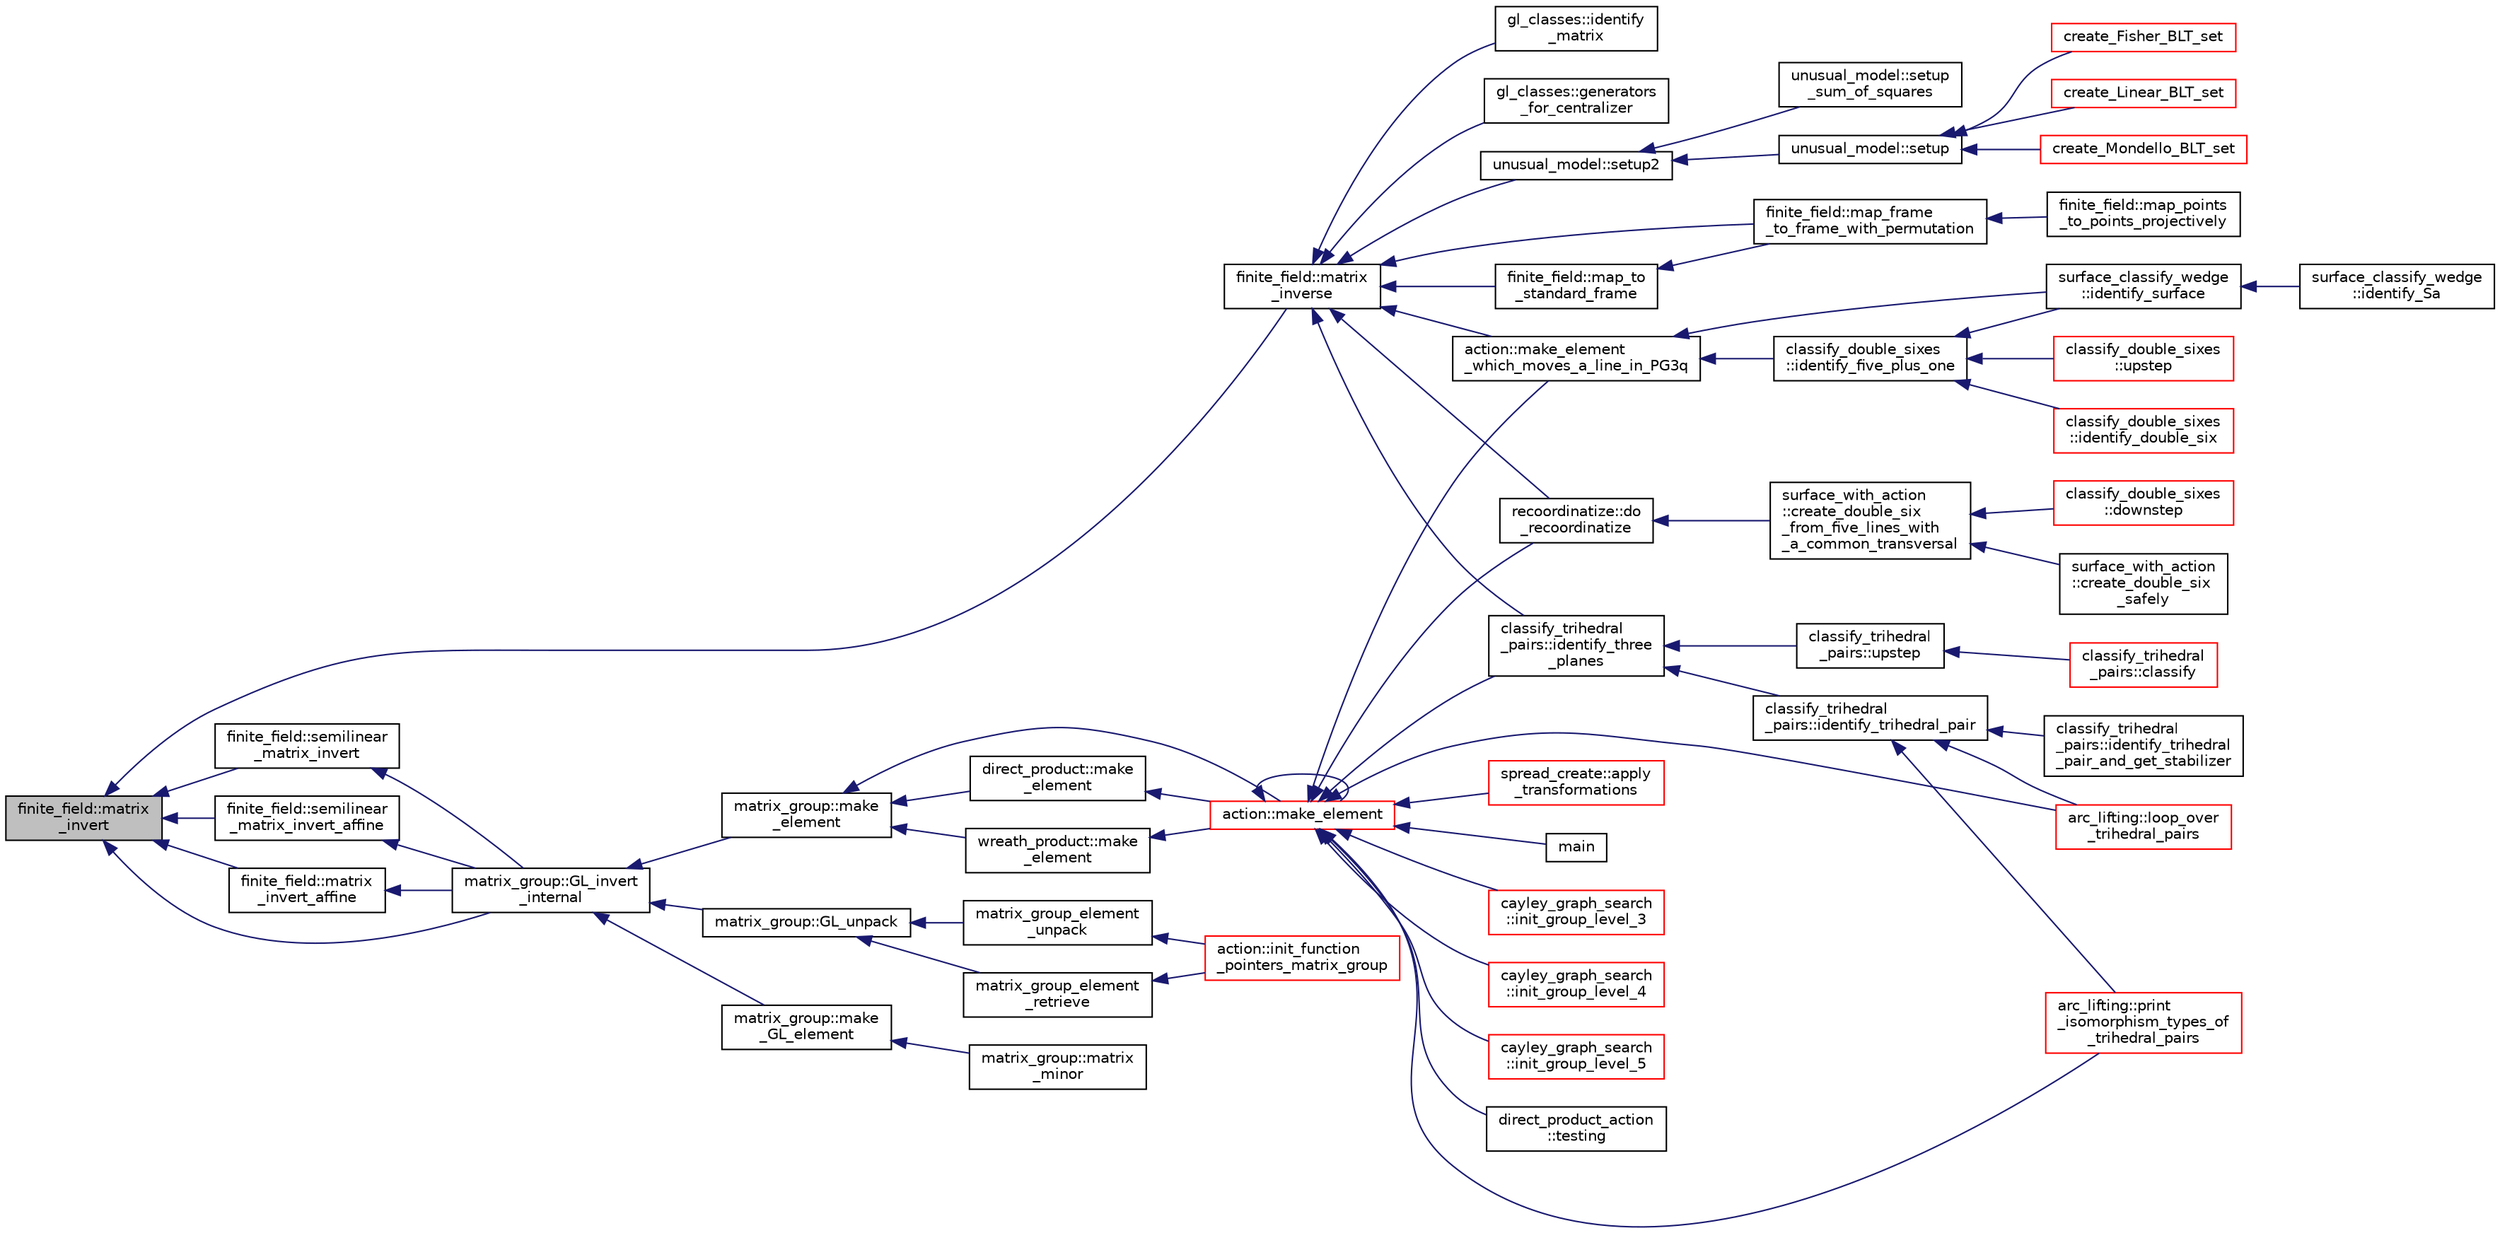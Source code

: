 digraph "finite_field::matrix_invert"
{
  edge [fontname="Helvetica",fontsize="10",labelfontname="Helvetica",labelfontsize="10"];
  node [fontname="Helvetica",fontsize="10",shape=record];
  rankdir="LR";
  Node9318 [label="finite_field::matrix\l_invert",height=0.2,width=0.4,color="black", fillcolor="grey75", style="filled", fontcolor="black"];
  Node9318 -> Node9319 [dir="back",color="midnightblue",fontsize="10",style="solid",fontname="Helvetica"];
  Node9319 [label="finite_field::matrix\l_inverse",height=0.2,width=0.4,color="black", fillcolor="white", style="filled",URL="$df/d5a/classfinite__field.html#a3ef088739ceac47367f4b328697726a5"];
  Node9319 -> Node9320 [dir="back",color="midnightblue",fontsize="10",style="solid",fontname="Helvetica"];
  Node9320 [label="finite_field::map_to\l_standard_frame",height=0.2,width=0.4,color="black", fillcolor="white", style="filled",URL="$df/d5a/classfinite__field.html#ab35609fc5533b425df702652db00024b"];
  Node9320 -> Node9321 [dir="back",color="midnightblue",fontsize="10",style="solid",fontname="Helvetica"];
  Node9321 [label="finite_field::map_frame\l_to_frame_with_permutation",height=0.2,width=0.4,color="black", fillcolor="white", style="filled",URL="$df/d5a/classfinite__field.html#a6b6142cf5491507d40fa0b6c3a837b81"];
  Node9321 -> Node9322 [dir="back",color="midnightblue",fontsize="10",style="solid",fontname="Helvetica"];
  Node9322 [label="finite_field::map_points\l_to_points_projectively",height=0.2,width=0.4,color="black", fillcolor="white", style="filled",URL="$df/d5a/classfinite__field.html#a6ebf38250033b090baa12391d9a9cd98"];
  Node9319 -> Node9321 [dir="back",color="midnightblue",fontsize="10",style="solid",fontname="Helvetica"];
  Node9319 -> Node9323 [dir="back",color="midnightblue",fontsize="10",style="solid",fontname="Helvetica"];
  Node9323 [label="gl_classes::identify\l_matrix",height=0.2,width=0.4,color="black", fillcolor="white", style="filled",URL="$d6/dab/classgl__classes.html#af529d1d8ff5a52703c5ac1d70806092e"];
  Node9319 -> Node9324 [dir="back",color="midnightblue",fontsize="10",style="solid",fontname="Helvetica"];
  Node9324 [label="gl_classes::generators\l_for_centralizer",height=0.2,width=0.4,color="black", fillcolor="white", style="filled",URL="$d6/dab/classgl__classes.html#aeac561e2a41981533eb0aee6f9d2080c"];
  Node9319 -> Node9325 [dir="back",color="midnightblue",fontsize="10",style="solid",fontname="Helvetica"];
  Node9325 [label="unusual_model::setup2",height=0.2,width=0.4,color="black", fillcolor="white", style="filled",URL="$dc/d50/classunusual__model.html#a00f7da705c24f863338828447abf7aae"];
  Node9325 -> Node9326 [dir="back",color="midnightblue",fontsize="10",style="solid",fontname="Helvetica"];
  Node9326 [label="unusual_model::setup\l_sum_of_squares",height=0.2,width=0.4,color="black", fillcolor="white", style="filled",URL="$dc/d50/classunusual__model.html#ab330b51451b34a5291ee5707ef725eff"];
  Node9325 -> Node9327 [dir="back",color="midnightblue",fontsize="10",style="solid",fontname="Helvetica"];
  Node9327 [label="unusual_model::setup",height=0.2,width=0.4,color="black", fillcolor="white", style="filled",URL="$dc/d50/classunusual__model.html#adb517fd342dd2ed2d0cc117211ac1c0d"];
  Node9327 -> Node9328 [dir="back",color="midnightblue",fontsize="10",style="solid",fontname="Helvetica"];
  Node9328 [label="create_Fisher_BLT_set",height=0.2,width=0.4,color="red", fillcolor="white", style="filled",URL="$d4/d67/geometry_8h.html#ad970fc96c238a422a64338691f8b91cc"];
  Node9327 -> Node9331 [dir="back",color="midnightblue",fontsize="10",style="solid",fontname="Helvetica"];
  Node9331 [label="create_Linear_BLT_set",height=0.2,width=0.4,color="red", fillcolor="white", style="filled",URL="$d4/d67/geometry_8h.html#a9a35af1dd478ad49c6922240bfff89dd"];
  Node9327 -> Node9332 [dir="back",color="midnightblue",fontsize="10",style="solid",fontname="Helvetica"];
  Node9332 [label="create_Mondello_BLT_set",height=0.2,width=0.4,color="red", fillcolor="white", style="filled",URL="$d4/d67/geometry_8h.html#ab6f68b0ad3b8ccc37d88073576930ea8"];
  Node9319 -> Node9333 [dir="back",color="midnightblue",fontsize="10",style="solid",fontname="Helvetica"];
  Node9333 [label="action::make_element\l_which_moves_a_line_in_PG3q",height=0.2,width=0.4,color="black", fillcolor="white", style="filled",URL="$d2/d86/classaction.html#a926b90c3aafacbf77ffd99d50a8408cb"];
  Node9333 -> Node9334 [dir="back",color="midnightblue",fontsize="10",style="solid",fontname="Helvetica"];
  Node9334 [label="classify_double_sixes\l::identify_five_plus_one",height=0.2,width=0.4,color="black", fillcolor="white", style="filled",URL="$dd/d23/classclassify__double__sixes.html#aa78728c03ff9c37c26413c3d1ebac85a"];
  Node9334 -> Node9335 [dir="back",color="midnightblue",fontsize="10",style="solid",fontname="Helvetica"];
  Node9335 [label="classify_double_sixes\l::upstep",height=0.2,width=0.4,color="red", fillcolor="white", style="filled",URL="$dd/d23/classclassify__double__sixes.html#af69579aea0c34504ccfe37a4f9d992ef"];
  Node9334 -> Node9338 [dir="back",color="midnightblue",fontsize="10",style="solid",fontname="Helvetica"];
  Node9338 [label="classify_double_sixes\l::identify_double_six",height=0.2,width=0.4,color="red", fillcolor="white", style="filled",URL="$dd/d23/classclassify__double__sixes.html#a2f207ab7c9032711e982d16ff3ff753f"];
  Node9334 -> Node9341 [dir="back",color="midnightblue",fontsize="10",style="solid",fontname="Helvetica"];
  Node9341 [label="surface_classify_wedge\l::identify_surface",height=0.2,width=0.4,color="black", fillcolor="white", style="filled",URL="$d7/d5c/classsurface__classify__wedge.html#a0ee820a0324434792bd5362b4606de80"];
  Node9341 -> Node9342 [dir="back",color="midnightblue",fontsize="10",style="solid",fontname="Helvetica"];
  Node9342 [label="surface_classify_wedge\l::identify_Sa",height=0.2,width=0.4,color="black", fillcolor="white", style="filled",URL="$d7/d5c/classsurface__classify__wedge.html#a8fdc22ea1850bd4da28ace84adb055a6"];
  Node9333 -> Node9341 [dir="back",color="midnightblue",fontsize="10",style="solid",fontname="Helvetica"];
  Node9319 -> Node9343 [dir="back",color="midnightblue",fontsize="10",style="solid",fontname="Helvetica"];
  Node9343 [label="classify_trihedral\l_pairs::identify_three\l_planes",height=0.2,width=0.4,color="black", fillcolor="white", style="filled",URL="$d1/d21/classclassify__trihedral__pairs.html#a0c39bec96db456430eb119aa573f6d25"];
  Node9343 -> Node9344 [dir="back",color="midnightblue",fontsize="10",style="solid",fontname="Helvetica"];
  Node9344 [label="classify_trihedral\l_pairs::upstep",height=0.2,width=0.4,color="black", fillcolor="white", style="filled",URL="$d1/d21/classclassify__trihedral__pairs.html#a4134a82fca1d3962311921731ce001eb"];
  Node9344 -> Node9345 [dir="back",color="midnightblue",fontsize="10",style="solid",fontname="Helvetica"];
  Node9345 [label="classify_trihedral\l_pairs::classify",height=0.2,width=0.4,color="red", fillcolor="white", style="filled",URL="$d1/d21/classclassify__trihedral__pairs.html#a134e4c3042163c24bf57050f26e364e1"];
  Node9343 -> Node9351 [dir="back",color="midnightblue",fontsize="10",style="solid",fontname="Helvetica"];
  Node9351 [label="classify_trihedral\l_pairs::identify_trihedral_pair",height=0.2,width=0.4,color="black", fillcolor="white", style="filled",URL="$d1/d21/classclassify__trihedral__pairs.html#a1a85f616b5043da9f7e585868b0d191d"];
  Node9351 -> Node9352 [dir="back",color="midnightblue",fontsize="10",style="solid",fontname="Helvetica"];
  Node9352 [label="arc_lifting::loop_over\l_trihedral_pairs",height=0.2,width=0.4,color="red", fillcolor="white", style="filled",URL="$dc/db7/classarc__lifting.html#a30126f5ed4126d604c191aa4d1f7505a"];
  Node9351 -> Node9357 [dir="back",color="midnightblue",fontsize="10",style="solid",fontname="Helvetica"];
  Node9357 [label="arc_lifting::print\l_isomorphism_types_of\l_trihedral_pairs",height=0.2,width=0.4,color="red", fillcolor="white", style="filled",URL="$dc/db7/classarc__lifting.html#ac2ea90f2acf97c870a7f46f7b125b8b7"];
  Node9351 -> Node9359 [dir="back",color="midnightblue",fontsize="10",style="solid",fontname="Helvetica"];
  Node9359 [label="classify_trihedral\l_pairs::identify_trihedral\l_pair_and_get_stabilizer",height=0.2,width=0.4,color="black", fillcolor="white", style="filled",URL="$d1/d21/classclassify__trihedral__pairs.html#a433489bad83d619b71a688e6a03a3210"];
  Node9319 -> Node9360 [dir="back",color="midnightblue",fontsize="10",style="solid",fontname="Helvetica"];
  Node9360 [label="recoordinatize::do\l_recoordinatize",height=0.2,width=0.4,color="black", fillcolor="white", style="filled",URL="$d3/d3c/classrecoordinatize.html#ae667d36625d30c780af10da96e26ab04"];
  Node9360 -> Node9361 [dir="back",color="midnightblue",fontsize="10",style="solid",fontname="Helvetica"];
  Node9361 [label="surface_with_action\l::create_double_six\l_from_five_lines_with\l_a_common_transversal",height=0.2,width=0.4,color="black", fillcolor="white", style="filled",URL="$d8/df9/classsurface__with__action.html#a870db90931112560e814493c70f768ab"];
  Node9361 -> Node9362 [dir="back",color="midnightblue",fontsize="10",style="solid",fontname="Helvetica"];
  Node9362 [label="classify_double_sixes\l::downstep",height=0.2,width=0.4,color="red", fillcolor="white", style="filled",URL="$dd/d23/classclassify__double__sixes.html#aed4b1460612fe2fd5b4e4611e83b2806"];
  Node9361 -> Node9363 [dir="back",color="midnightblue",fontsize="10",style="solid",fontname="Helvetica"];
  Node9363 [label="surface_with_action\l::create_double_six\l_safely",height=0.2,width=0.4,color="black", fillcolor="white", style="filled",URL="$d8/df9/classsurface__with__action.html#a5d151dc90786f5466eb08dc1e2939170"];
  Node9318 -> Node9364 [dir="back",color="midnightblue",fontsize="10",style="solid",fontname="Helvetica"];
  Node9364 [label="finite_field::semilinear\l_matrix_invert",height=0.2,width=0.4,color="black", fillcolor="white", style="filled",URL="$df/d5a/classfinite__field.html#a940fec6a9c31b10eed2e8d37c5472d93"];
  Node9364 -> Node9365 [dir="back",color="midnightblue",fontsize="10",style="solid",fontname="Helvetica"];
  Node9365 [label="matrix_group::GL_invert\l_internal",height=0.2,width=0.4,color="black", fillcolor="white", style="filled",URL="$d3/ded/classmatrix__group.html#ab2b9f8046dee535722e07a92ec3ab0b6"];
  Node9365 -> Node9366 [dir="back",color="midnightblue",fontsize="10",style="solid",fontname="Helvetica"];
  Node9366 [label="matrix_group::GL_unpack",height=0.2,width=0.4,color="black", fillcolor="white", style="filled",URL="$d3/ded/classmatrix__group.html#ac6a8a5bf87707f613215662a2967fa18"];
  Node9366 -> Node9367 [dir="back",color="midnightblue",fontsize="10",style="solid",fontname="Helvetica"];
  Node9367 [label="matrix_group_element\l_unpack",height=0.2,width=0.4,color="black", fillcolor="white", style="filled",URL="$da/d0a/interface__matrix__group_8_c.html#a3821f8c9d4e26962410c97ad9772b3af"];
  Node9367 -> Node9368 [dir="back",color="midnightblue",fontsize="10",style="solid",fontname="Helvetica"];
  Node9368 [label="action::init_function\l_pointers_matrix_group",height=0.2,width=0.4,color="red", fillcolor="white", style="filled",URL="$d2/d86/classaction.html#a48cbc0106c21fdcb5ec74a9cf8f4e1d8"];
  Node9366 -> Node9406 [dir="back",color="midnightblue",fontsize="10",style="solid",fontname="Helvetica"];
  Node9406 [label="matrix_group_element\l_retrieve",height=0.2,width=0.4,color="black", fillcolor="white", style="filled",URL="$da/d0a/interface__matrix__group_8_c.html#aefc74c0503168b62ff732d3cc131fdc6"];
  Node9406 -> Node9368 [dir="back",color="midnightblue",fontsize="10",style="solid",fontname="Helvetica"];
  Node9365 -> Node9407 [dir="back",color="midnightblue",fontsize="10",style="solid",fontname="Helvetica"];
  Node9407 [label="matrix_group::make\l_element",height=0.2,width=0.4,color="black", fillcolor="white", style="filled",URL="$d3/ded/classmatrix__group.html#adf67c0031ec58afbbc545e65a1cf6845"];
  Node9407 -> Node9408 [dir="back",color="midnightblue",fontsize="10",style="solid",fontname="Helvetica"];
  Node9408 [label="direct_product::make\l_element",height=0.2,width=0.4,color="black", fillcolor="white", style="filled",URL="$dc/daf/classdirect__product.html#a776efa4be66f9b0481d1f012a14c9dde"];
  Node9408 -> Node9409 [dir="back",color="midnightblue",fontsize="10",style="solid",fontname="Helvetica"];
  Node9409 [label="action::make_element",height=0.2,width=0.4,color="red", fillcolor="white", style="filled",URL="$d2/d86/classaction.html#a920fa2a27583fb60bae10e7b282cdd1d"];
  Node9409 -> Node9410 [dir="back",color="midnightblue",fontsize="10",style="solid",fontname="Helvetica"];
  Node9410 [label="cayley_graph_search\l::init_group_level_3",height=0.2,width=0.4,color="red", fillcolor="white", style="filled",URL="$de/dae/classcayley__graph__search.html#a7c936e674e8ea64597fa37ae5aa71c71"];
  Node9409 -> Node9399 [dir="back",color="midnightblue",fontsize="10",style="solid",fontname="Helvetica"];
  Node9399 [label="cayley_graph_search\l::init_group_level_4",height=0.2,width=0.4,color="red", fillcolor="white", style="filled",URL="$de/dae/classcayley__graph__search.html#a6593f90cd91bea8c23fe71acca05655e"];
  Node9409 -> Node9404 [dir="back",color="midnightblue",fontsize="10",style="solid",fontname="Helvetica"];
  Node9404 [label="cayley_graph_search\l::init_group_level_5",height=0.2,width=0.4,color="red", fillcolor="white", style="filled",URL="$de/dae/classcayley__graph__search.html#ab4427f6ab65833dae31a18f44a5d6d7a"];
  Node9409 -> Node9411 [dir="back",color="midnightblue",fontsize="10",style="solid",fontname="Helvetica"];
  Node9411 [label="direct_product_action\l::testing",height=0.2,width=0.4,color="black", fillcolor="white", style="filled",URL="$d3/d78/classdirect__product__action.html#a343dbbfe1b3932d198bfa59b48c7026f"];
  Node9409 -> Node9412 [dir="back",color="midnightblue",fontsize="10",style="solid",fontname="Helvetica"];
  Node9412 [label="spread_create::apply\l_transformations",height=0.2,width=0.4,color="red", fillcolor="white", style="filled",URL="$de/d97/classspread__create.html#af324e4219cba2572fec394ef40e9ee88"];
  Node9409 -> Node9337 [dir="back",color="midnightblue",fontsize="10",style="solid",fontname="Helvetica"];
  Node9337 [label="main",height=0.2,width=0.4,color="black", fillcolor="white", style="filled",URL="$df/df8/surface__classify_8_c.html#a217dbf8b442f20279ea00b898af96f52"];
  Node9409 -> Node9409 [dir="back",color="midnightblue",fontsize="10",style="solid",fontname="Helvetica"];
  Node9409 -> Node9333 [dir="back",color="midnightblue",fontsize="10",style="solid",fontname="Helvetica"];
  Node9409 -> Node9352 [dir="back",color="midnightblue",fontsize="10",style="solid",fontname="Helvetica"];
  Node9409 -> Node9357 [dir="back",color="midnightblue",fontsize="10",style="solid",fontname="Helvetica"];
  Node9409 -> Node9343 [dir="back",color="midnightblue",fontsize="10",style="solid",fontname="Helvetica"];
  Node9409 -> Node9360 [dir="back",color="midnightblue",fontsize="10",style="solid",fontname="Helvetica"];
  Node9407 -> Node9650 [dir="back",color="midnightblue",fontsize="10",style="solid",fontname="Helvetica"];
  Node9650 [label="wreath_product::make\l_element",height=0.2,width=0.4,color="black", fillcolor="white", style="filled",URL="$d8/dfa/classwreath__product.html#ac47838a579877034b1d2b4cd897625c1"];
  Node9650 -> Node9409 [dir="back",color="midnightblue",fontsize="10",style="solid",fontname="Helvetica"];
  Node9407 -> Node9409 [dir="back",color="midnightblue",fontsize="10",style="solid",fontname="Helvetica"];
  Node9365 -> Node9651 [dir="back",color="midnightblue",fontsize="10",style="solid",fontname="Helvetica"];
  Node9651 [label="matrix_group::make\l_GL_element",height=0.2,width=0.4,color="black", fillcolor="white", style="filled",URL="$d3/ded/classmatrix__group.html#ab60cc02d4fb6b9c8f4e20bf8248966a5"];
  Node9651 -> Node9652 [dir="back",color="midnightblue",fontsize="10",style="solid",fontname="Helvetica"];
  Node9652 [label="matrix_group::matrix\l_minor",height=0.2,width=0.4,color="black", fillcolor="white", style="filled",URL="$d3/ded/classmatrix__group.html#a1eb842c65e2c0bad4a65b90c98882307"];
  Node9318 -> Node9653 [dir="back",color="midnightblue",fontsize="10",style="solid",fontname="Helvetica"];
  Node9653 [label="finite_field::semilinear\l_matrix_invert_affine",height=0.2,width=0.4,color="black", fillcolor="white", style="filled",URL="$df/d5a/classfinite__field.html#a23db70e745bf22d230da684440e1fc59"];
  Node9653 -> Node9365 [dir="back",color="midnightblue",fontsize="10",style="solid",fontname="Helvetica"];
  Node9318 -> Node9654 [dir="back",color="midnightblue",fontsize="10",style="solid",fontname="Helvetica"];
  Node9654 [label="finite_field::matrix\l_invert_affine",height=0.2,width=0.4,color="black", fillcolor="white", style="filled",URL="$df/d5a/classfinite__field.html#a716c202ca9fcee1911e330f4a5bdba38"];
  Node9654 -> Node9365 [dir="back",color="midnightblue",fontsize="10",style="solid",fontname="Helvetica"];
  Node9318 -> Node9365 [dir="back",color="midnightblue",fontsize="10",style="solid",fontname="Helvetica"];
}
